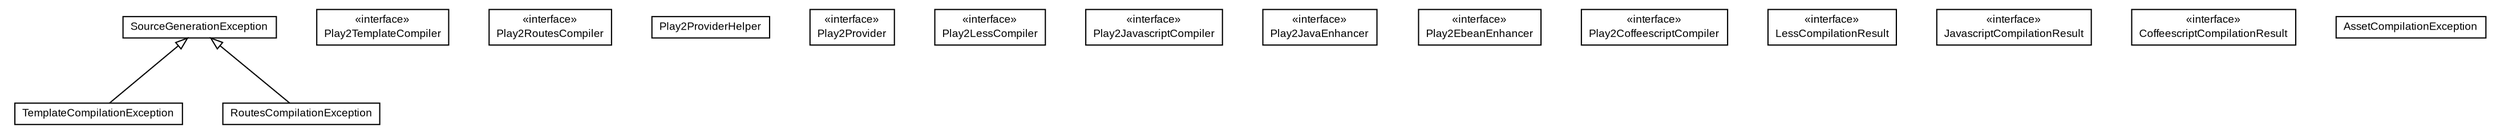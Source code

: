 #!/usr/local/bin/dot
#
# Class diagram 
# Generated by UMLGraph version R5_6-24-gf6e263 (http://www.umlgraph.org/)
#

digraph G {
	edge [fontname="arial",fontsize=10,labelfontname="arial",labelfontsize=10];
	node [fontname="arial",fontsize=10,shape=plaintext];
	nodesep=0.25;
	ranksep=0.5;
	// com.google.code.play2.provider.api.TemplateCompilationException
	c0 [label=<<table title="com.google.code.play2.provider.api.TemplateCompilationException" border="0" cellborder="1" cellspacing="0" cellpadding="2" port="p" href="./TemplateCompilationException.html">
		<tr><td><table border="0" cellspacing="0" cellpadding="1">
<tr><td align="center" balign="center"> TemplateCompilationException </td></tr>
		</table></td></tr>
		</table>>, URL="./TemplateCompilationException.html", fontname="arial", fontcolor="black", fontsize=9.0];
	// com.google.code.play2.provider.api.SourceGenerationException
	c1 [label=<<table title="com.google.code.play2.provider.api.SourceGenerationException" border="0" cellborder="1" cellspacing="0" cellpadding="2" port="p" href="./SourceGenerationException.html">
		<tr><td><table border="0" cellspacing="0" cellpadding="1">
<tr><td align="center" balign="center"> SourceGenerationException </td></tr>
		</table></td></tr>
		</table>>, URL="./SourceGenerationException.html", fontname="arial", fontcolor="black", fontsize=9.0];
	// com.google.code.play2.provider.api.RoutesCompilationException
	c2 [label=<<table title="com.google.code.play2.provider.api.RoutesCompilationException" border="0" cellborder="1" cellspacing="0" cellpadding="2" port="p" href="./RoutesCompilationException.html">
		<tr><td><table border="0" cellspacing="0" cellpadding="1">
<tr><td align="center" balign="center"> RoutesCompilationException </td></tr>
		</table></td></tr>
		</table>>, URL="./RoutesCompilationException.html", fontname="arial", fontcolor="black", fontsize=9.0];
	// com.google.code.play2.provider.api.Play2TemplateCompiler
	c3 [label=<<table title="com.google.code.play2.provider.api.Play2TemplateCompiler" border="0" cellborder="1" cellspacing="0" cellpadding="2" port="p" href="./Play2TemplateCompiler.html">
		<tr><td><table border="0" cellspacing="0" cellpadding="1">
<tr><td align="center" balign="center"> &#171;interface&#187; </td></tr>
<tr><td align="center" balign="center"> Play2TemplateCompiler </td></tr>
		</table></td></tr>
		</table>>, URL="./Play2TemplateCompiler.html", fontname="arial", fontcolor="black", fontsize=9.0];
	// com.google.code.play2.provider.api.Play2RoutesCompiler
	c4 [label=<<table title="com.google.code.play2.provider.api.Play2RoutesCompiler" border="0" cellborder="1" cellspacing="0" cellpadding="2" port="p" href="./Play2RoutesCompiler.html">
		<tr><td><table border="0" cellspacing="0" cellpadding="1">
<tr><td align="center" balign="center"> &#171;interface&#187; </td></tr>
<tr><td align="center" balign="center"> Play2RoutesCompiler </td></tr>
		</table></td></tr>
		</table>>, URL="./Play2RoutesCompiler.html", fontname="arial", fontcolor="black", fontsize=9.0];
	// com.google.code.play2.provider.api.Play2ProviderHelper
	c5 [label=<<table title="com.google.code.play2.provider.api.Play2ProviderHelper" border="0" cellborder="1" cellspacing="0" cellpadding="2" port="p" href="./Play2ProviderHelper.html">
		<tr><td><table border="0" cellspacing="0" cellpadding="1">
<tr><td align="center" balign="center"> Play2ProviderHelper </td></tr>
		</table></td></tr>
		</table>>, URL="./Play2ProviderHelper.html", fontname="arial", fontcolor="black", fontsize=9.0];
	// com.google.code.play2.provider.api.Play2Provider
	c6 [label=<<table title="com.google.code.play2.provider.api.Play2Provider" border="0" cellborder="1" cellspacing="0" cellpadding="2" port="p" href="./Play2Provider.html">
		<tr><td><table border="0" cellspacing="0" cellpadding="1">
<tr><td align="center" balign="center"> &#171;interface&#187; </td></tr>
<tr><td align="center" balign="center"> Play2Provider </td></tr>
		</table></td></tr>
		</table>>, URL="./Play2Provider.html", fontname="arial", fontcolor="black", fontsize=9.0];
	// com.google.code.play2.provider.api.Play2LessCompiler
	c7 [label=<<table title="com.google.code.play2.provider.api.Play2LessCompiler" border="0" cellborder="1" cellspacing="0" cellpadding="2" port="p" href="./Play2LessCompiler.html">
		<tr><td><table border="0" cellspacing="0" cellpadding="1">
<tr><td align="center" balign="center"> &#171;interface&#187; </td></tr>
<tr><td align="center" balign="center"> Play2LessCompiler </td></tr>
		</table></td></tr>
		</table>>, URL="./Play2LessCompiler.html", fontname="arial", fontcolor="black", fontsize=9.0];
	// com.google.code.play2.provider.api.Play2JavascriptCompiler
	c8 [label=<<table title="com.google.code.play2.provider.api.Play2JavascriptCompiler" border="0" cellborder="1" cellspacing="0" cellpadding="2" port="p" href="./Play2JavascriptCompiler.html">
		<tr><td><table border="0" cellspacing="0" cellpadding="1">
<tr><td align="center" balign="center"> &#171;interface&#187; </td></tr>
<tr><td align="center" balign="center"> Play2JavascriptCompiler </td></tr>
		</table></td></tr>
		</table>>, URL="./Play2JavascriptCompiler.html", fontname="arial", fontcolor="black", fontsize=9.0];
	// com.google.code.play2.provider.api.Play2JavaEnhancer
	c9 [label=<<table title="com.google.code.play2.provider.api.Play2JavaEnhancer" border="0" cellborder="1" cellspacing="0" cellpadding="2" port="p" href="./Play2JavaEnhancer.html">
		<tr><td><table border="0" cellspacing="0" cellpadding="1">
<tr><td align="center" balign="center"> &#171;interface&#187; </td></tr>
<tr><td align="center" balign="center"> Play2JavaEnhancer </td></tr>
		</table></td></tr>
		</table>>, URL="./Play2JavaEnhancer.html", fontname="arial", fontcolor="black", fontsize=9.0];
	// com.google.code.play2.provider.api.Play2EbeanEnhancer
	c10 [label=<<table title="com.google.code.play2.provider.api.Play2EbeanEnhancer" border="0" cellborder="1" cellspacing="0" cellpadding="2" port="p" href="./Play2EbeanEnhancer.html">
		<tr><td><table border="0" cellspacing="0" cellpadding="1">
<tr><td align="center" balign="center"> &#171;interface&#187; </td></tr>
<tr><td align="center" balign="center"> Play2EbeanEnhancer </td></tr>
		</table></td></tr>
		</table>>, URL="./Play2EbeanEnhancer.html", fontname="arial", fontcolor="black", fontsize=9.0];
	// com.google.code.play2.provider.api.Play2CoffeescriptCompiler
	c11 [label=<<table title="com.google.code.play2.provider.api.Play2CoffeescriptCompiler" border="0" cellborder="1" cellspacing="0" cellpadding="2" port="p" href="./Play2CoffeescriptCompiler.html">
		<tr><td><table border="0" cellspacing="0" cellpadding="1">
<tr><td align="center" balign="center"> &#171;interface&#187; </td></tr>
<tr><td align="center" balign="center"> Play2CoffeescriptCompiler </td></tr>
		</table></td></tr>
		</table>>, URL="./Play2CoffeescriptCompiler.html", fontname="arial", fontcolor="black", fontsize=9.0];
	// com.google.code.play2.provider.api.LessCompilationResult
	c12 [label=<<table title="com.google.code.play2.provider.api.LessCompilationResult" border="0" cellborder="1" cellspacing="0" cellpadding="2" port="p" href="./LessCompilationResult.html">
		<tr><td><table border="0" cellspacing="0" cellpadding="1">
<tr><td align="center" balign="center"> &#171;interface&#187; </td></tr>
<tr><td align="center" balign="center"> LessCompilationResult </td></tr>
		</table></td></tr>
		</table>>, URL="./LessCompilationResult.html", fontname="arial", fontcolor="black", fontsize=9.0];
	// com.google.code.play2.provider.api.JavascriptCompilationResult
	c13 [label=<<table title="com.google.code.play2.provider.api.JavascriptCompilationResult" border="0" cellborder="1" cellspacing="0" cellpadding="2" port="p" href="./JavascriptCompilationResult.html">
		<tr><td><table border="0" cellspacing="0" cellpadding="1">
<tr><td align="center" balign="center"> &#171;interface&#187; </td></tr>
<tr><td align="center" balign="center"> JavascriptCompilationResult </td></tr>
		</table></td></tr>
		</table>>, URL="./JavascriptCompilationResult.html", fontname="arial", fontcolor="black", fontsize=9.0];
	// com.google.code.play2.provider.api.CoffeescriptCompilationResult
	c14 [label=<<table title="com.google.code.play2.provider.api.CoffeescriptCompilationResult" border="0" cellborder="1" cellspacing="0" cellpadding="2" port="p" href="./CoffeescriptCompilationResult.html">
		<tr><td><table border="0" cellspacing="0" cellpadding="1">
<tr><td align="center" balign="center"> &#171;interface&#187; </td></tr>
<tr><td align="center" balign="center"> CoffeescriptCompilationResult </td></tr>
		</table></td></tr>
		</table>>, URL="./CoffeescriptCompilationResult.html", fontname="arial", fontcolor="black", fontsize=9.0];
	// com.google.code.play2.provider.api.AssetCompilationException
	c15 [label=<<table title="com.google.code.play2.provider.api.AssetCompilationException" border="0" cellborder="1" cellspacing="0" cellpadding="2" port="p" href="./AssetCompilationException.html">
		<tr><td><table border="0" cellspacing="0" cellpadding="1">
<tr><td align="center" balign="center"> AssetCompilationException </td></tr>
		</table></td></tr>
		</table>>, URL="./AssetCompilationException.html", fontname="arial", fontcolor="black", fontsize=9.0];
	//com.google.code.play2.provider.api.TemplateCompilationException extends com.google.code.play2.provider.api.SourceGenerationException
	c1:p -> c0:p [dir=back,arrowtail=empty];
	//com.google.code.play2.provider.api.RoutesCompilationException extends com.google.code.play2.provider.api.SourceGenerationException
	c1:p -> c2:p [dir=back,arrowtail=empty];
}

